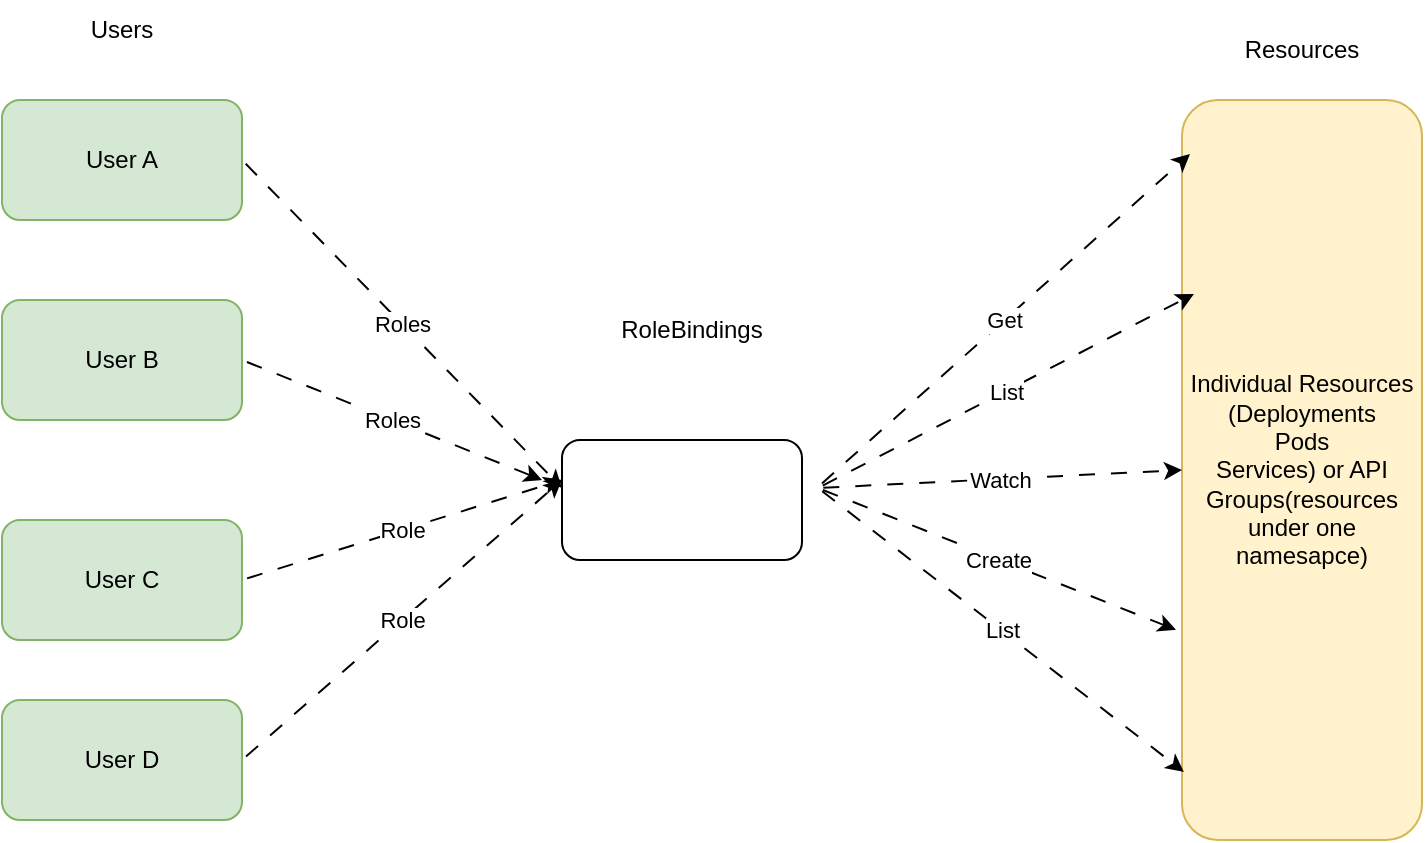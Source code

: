 <mxfile version="25.0.3">
  <diagram name="Page-1" id="B8A5ZgkOA11XEzRBXG2X">
    <mxGraphModel dx="1434" dy="892" grid="1" gridSize="10" guides="1" tooltips="1" connect="1" arrows="1" fold="1" page="1" pageScale="1" pageWidth="850" pageHeight="1100" math="0" shadow="0">
      <root>
        <mxCell id="0" />
        <mxCell id="1" parent="0" />
        <mxCell id="MpOa22wWS3hh388NK7Gq-4" value="Individual Resources (Deployments&lt;div&gt;Pods&lt;/div&gt;&lt;div&gt;Services) or API Groups(resources under one namesapce)&lt;/div&gt;" style="rounded=1;whiteSpace=wrap;html=1;fillColor=#fff2cc;strokeColor=#d6b656;" vertex="1" parent="1">
          <mxGeometry x="670" y="260" width="120" height="370" as="geometry" />
        </mxCell>
        <mxCell id="MpOa22wWS3hh388NK7Gq-5" value="" style="endArrow=none;dashed=1;html=1;dashPattern=1 3;strokeWidth=2;rounded=0;" edge="1" parent="1">
          <mxGeometry width="50" height="50" relative="1" as="geometry">
            <mxPoint x="400" y="480" as="sourcePoint" />
            <mxPoint x="450" y="430" as="targetPoint" />
          </mxGeometry>
        </mxCell>
        <mxCell id="MpOa22wWS3hh388NK7Gq-13" value="" style="endArrow=classic;html=1;rounded=0;entryX=0.033;entryY=0.073;entryDx=0;entryDy=0;entryPerimeter=0;flowAnimation=1;" edge="1" parent="1" target="MpOa22wWS3hh388NK7Gq-4">
          <mxGeometry relative="1" as="geometry">
            <mxPoint x="488" y="453.5" as="sourcePoint" />
            <mxPoint x="588" y="453.5" as="targetPoint" />
          </mxGeometry>
        </mxCell>
        <mxCell id="MpOa22wWS3hh388NK7Gq-14" value="Get" style="edgeLabel;resizable=0;html=1;;align=center;verticalAlign=middle;" connectable="0" vertex="1" parent="MpOa22wWS3hh388NK7Gq-13">
          <mxGeometry relative="1" as="geometry" />
        </mxCell>
        <mxCell id="MpOa22wWS3hh388NK7Gq-15" value="" style="endArrow=classic;html=1;rounded=0;entryX=-0.033;entryY=0.095;entryDx=0;entryDy=0;entryPerimeter=0;exitX=1;exitY=0.5;exitDx=0;exitDy=0;flowAnimation=1;" edge="1" parent="1">
          <mxGeometry relative="1" as="geometry">
            <mxPoint x="488" y="454" as="sourcePoint" />
            <mxPoint x="676" y="357" as="targetPoint" />
          </mxGeometry>
        </mxCell>
        <mxCell id="MpOa22wWS3hh388NK7Gq-16" value="List" style="edgeLabel;resizable=0;html=1;;align=center;verticalAlign=middle;" connectable="0" vertex="1" parent="MpOa22wWS3hh388NK7Gq-15">
          <mxGeometry relative="1" as="geometry" />
        </mxCell>
        <mxCell id="MpOa22wWS3hh388NK7Gq-17" value="" style="endArrow=classic;html=1;rounded=0;entryX=0;entryY=0.5;entryDx=0;entryDy=0;exitX=1;exitY=0.5;exitDx=0;exitDy=0;flowAnimation=1;" edge="1" parent="1" target="MpOa22wWS3hh388NK7Gq-4">
          <mxGeometry relative="1" as="geometry">
            <mxPoint x="488" y="454" as="sourcePoint" />
            <mxPoint x="686" y="367" as="targetPoint" />
          </mxGeometry>
        </mxCell>
        <mxCell id="MpOa22wWS3hh388NK7Gq-18" value="Watch" style="edgeLabel;resizable=0;html=1;;align=center;verticalAlign=middle;" connectable="0" vertex="1" parent="MpOa22wWS3hh388NK7Gq-17">
          <mxGeometry relative="1" as="geometry" />
        </mxCell>
        <mxCell id="MpOa22wWS3hh388NK7Gq-19" value="" style="endArrow=classic;html=1;rounded=0;entryX=-0.025;entryY=0.716;entryDx=0;entryDy=0;entryPerimeter=0;exitX=1;exitY=0.5;exitDx=0;exitDy=0;flowAnimation=1;" edge="1" parent="1" target="MpOa22wWS3hh388NK7Gq-4">
          <mxGeometry relative="1" as="geometry">
            <mxPoint x="488" y="454" as="sourcePoint" />
            <mxPoint x="696" y="377" as="targetPoint" />
          </mxGeometry>
        </mxCell>
        <mxCell id="MpOa22wWS3hh388NK7Gq-20" value="Create" style="edgeLabel;resizable=0;html=1;;align=center;verticalAlign=middle;" connectable="0" vertex="1" parent="MpOa22wWS3hh388NK7Gq-19">
          <mxGeometry relative="1" as="geometry" />
        </mxCell>
        <mxCell id="MpOa22wWS3hh388NK7Gq-21" value="" style="endArrow=classic;html=1;rounded=0;entryX=0.008;entryY=0.908;entryDx=0;entryDy=0;entryPerimeter=0;exitX=1;exitY=0.5;exitDx=0;exitDy=0;flowAnimation=1;" edge="1" parent="1" target="MpOa22wWS3hh388NK7Gq-4">
          <mxGeometry relative="1" as="geometry">
            <mxPoint x="488" y="454" as="sourcePoint" />
            <mxPoint x="706" y="387" as="targetPoint" />
          </mxGeometry>
        </mxCell>
        <mxCell id="MpOa22wWS3hh388NK7Gq-22" value="List" style="edgeLabel;resizable=0;html=1;;align=center;verticalAlign=middle;" connectable="0" vertex="1" parent="MpOa22wWS3hh388NK7Gq-21">
          <mxGeometry relative="1" as="geometry" />
        </mxCell>
        <mxCell id="MpOa22wWS3hh388NK7Gq-24" value="Resources" style="text;html=1;align=center;verticalAlign=middle;whiteSpace=wrap;rounded=0;" vertex="1" parent="1">
          <mxGeometry x="700" y="220" width="60" height="30" as="geometry" />
        </mxCell>
        <mxCell id="MpOa22wWS3hh388NK7Gq-25" value="RoleBindings" style="text;html=1;align=center;verticalAlign=middle;whiteSpace=wrap;rounded=0;" vertex="1" parent="1">
          <mxGeometry x="395" y="360" width="60" height="30" as="geometry" />
        </mxCell>
        <mxCell id="MpOa22wWS3hh388NK7Gq-26" value="User A" style="rounded=1;whiteSpace=wrap;html=1;fillColor=#d5e8d4;strokeColor=#82b366;" vertex="1" parent="1">
          <mxGeometry x="80" y="260" width="120" height="60" as="geometry" />
        </mxCell>
        <mxCell id="MpOa22wWS3hh388NK7Gq-27" value="User B" style="rounded=1;whiteSpace=wrap;html=1;fillColor=#d5e8d4;strokeColor=#82b366;" vertex="1" parent="1">
          <mxGeometry x="80" y="360" width="120" height="60" as="geometry" />
        </mxCell>
        <mxCell id="MpOa22wWS3hh388NK7Gq-28" value="User C" style="rounded=1;whiteSpace=wrap;html=1;fillColor=#d5e8d4;strokeColor=#82b366;" vertex="1" parent="1">
          <mxGeometry x="80" y="470" width="120" height="60" as="geometry" />
        </mxCell>
        <mxCell id="MpOa22wWS3hh388NK7Gq-29" value="User D" style="rounded=1;whiteSpace=wrap;html=1;fillColor=#d5e8d4;strokeColor=#82b366;" vertex="1" parent="1">
          <mxGeometry x="80" y="560" width="120" height="60" as="geometry" />
        </mxCell>
        <mxCell id="MpOa22wWS3hh388NK7Gq-30" value="" style="endArrow=classic;html=1;rounded=0;entryX=0;entryY=0.5;entryDx=0;entryDy=0;exitX=1;exitY=0.5;exitDx=0;exitDy=0;flowAnimation=1;" edge="1" parent="1" source="MpOa22wWS3hh388NK7Gq-26">
          <mxGeometry relative="1" as="geometry">
            <mxPoint x="260" y="460" as="sourcePoint" />
            <mxPoint x="360" y="454" as="targetPoint" />
          </mxGeometry>
        </mxCell>
        <mxCell id="MpOa22wWS3hh388NK7Gq-31" value="Roles" style="edgeLabel;resizable=0;html=1;;align=center;verticalAlign=middle;" connectable="0" vertex="1" parent="MpOa22wWS3hh388NK7Gq-30">
          <mxGeometry relative="1" as="geometry" />
        </mxCell>
        <mxCell id="MpOa22wWS3hh388NK7Gq-32" value="Roles" style="endArrow=classic;html=1;rounded=0;exitX=1;exitY=0.5;exitDx=0;exitDy=0;flowAnimation=1;" edge="1" parent="1">
          <mxGeometry relative="1" as="geometry">
            <mxPoint x="200" y="390" as="sourcePoint" />
            <mxPoint x="350" y="450" as="targetPoint" />
          </mxGeometry>
        </mxCell>
        <mxCell id="MpOa22wWS3hh388NK7Gq-34" value="Role" style="endArrow=classic;html=1;rounded=0;exitX=1;exitY=0.5;exitDx=0;exitDy=0;flowAnimation=1;" edge="1" parent="1">
          <mxGeometry relative="1" as="geometry">
            <mxPoint x="200" y="500" as="sourcePoint" />
            <mxPoint x="360" y="450" as="targetPoint" />
          </mxGeometry>
        </mxCell>
        <mxCell id="MpOa22wWS3hh388NK7Gq-36" value="Role" style="endArrow=classic;html=1;rounded=0;exitX=1;exitY=0.5;exitDx=0;exitDy=0;flowAnimation=1;" edge="1" parent="1">
          <mxGeometry relative="1" as="geometry">
            <mxPoint x="200" y="590" as="sourcePoint" />
            <mxPoint x="360" y="450" as="targetPoint" />
          </mxGeometry>
        </mxCell>
        <mxCell id="MpOa22wWS3hh388NK7Gq-38" value="Users" style="text;html=1;align=center;verticalAlign=middle;whiteSpace=wrap;rounded=0;" vertex="1" parent="1">
          <mxGeometry x="110" y="210" width="60" height="30" as="geometry" />
        </mxCell>
        <mxCell id="MpOa22wWS3hh388NK7Gq-39" value="" style="rounded=1;whiteSpace=wrap;html=1;" vertex="1" parent="1">
          <mxGeometry x="360" y="430" width="120" height="60" as="geometry" />
        </mxCell>
      </root>
    </mxGraphModel>
  </diagram>
</mxfile>
